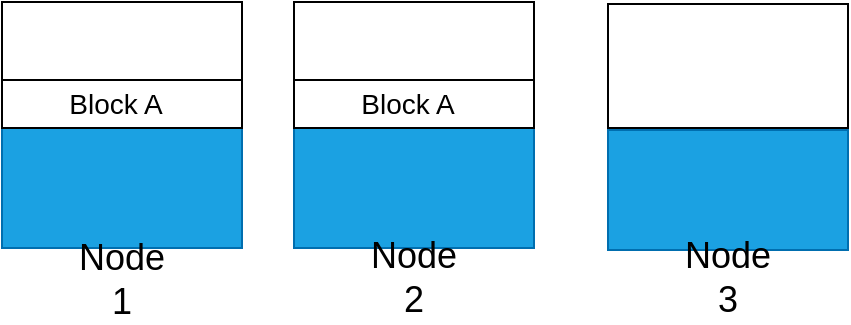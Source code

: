 <mxfile version="24.8.4">
  <diagram name="Page-1" id="PwaJWR77JtxMOgGbTjUI">
    <mxGraphModel dx="683" dy="364" grid="0" gridSize="10" guides="1" tooltips="1" connect="1" arrows="1" fold="1" page="1" pageScale="1" pageWidth="827" pageHeight="1169" math="0" shadow="0">
      <root>
        <mxCell id="0" />
        <mxCell id="1" parent="0" />
        <mxCell id="Q_q-nqVwxrKZ54m64pVc-35" value="" style="group" vertex="1" connectable="0" parent="1">
          <mxGeometry x="67" y="99" width="120" height="123" as="geometry" />
        </mxCell>
        <mxCell id="Q_q-nqVwxrKZ54m64pVc-26" value="" style="rounded=0;whiteSpace=wrap;html=1;fillColor=#1ba1e2;strokeColor=#006EAF;fontColor=#ffffff;" vertex="1" parent="Q_q-nqVwxrKZ54m64pVc-35">
          <mxGeometry y="63" width="120" height="60" as="geometry" />
        </mxCell>
        <mxCell id="Q_q-nqVwxrKZ54m64pVc-28" value="" style="rounded=0;whiteSpace=wrap;html=1;" vertex="1" parent="Q_q-nqVwxrKZ54m64pVc-35">
          <mxGeometry y="39" width="120" height="24" as="geometry" />
        </mxCell>
        <mxCell id="Q_q-nqVwxrKZ54m64pVc-29" value="" style="rounded=0;whiteSpace=wrap;html=1;" vertex="1" parent="Q_q-nqVwxrKZ54m64pVc-35">
          <mxGeometry width="120" height="39" as="geometry" />
        </mxCell>
        <mxCell id="Q_q-nqVwxrKZ54m64pVc-30" value="&lt;font style=&quot;font-size: 14px;&quot;&gt;Block A&lt;/font&gt;" style="text;html=1;align=center;verticalAlign=middle;whiteSpace=wrap;rounded=0;" vertex="1" parent="Q_q-nqVwxrKZ54m64pVc-35">
          <mxGeometry x="27" y="36" width="60" height="30" as="geometry" />
        </mxCell>
        <mxCell id="Q_q-nqVwxrKZ54m64pVc-36" value="" style="group" vertex="1" connectable="0" parent="1">
          <mxGeometry x="213" y="99" width="120" height="123" as="geometry" />
        </mxCell>
        <mxCell id="Q_q-nqVwxrKZ54m64pVc-37" value="" style="rounded=0;whiteSpace=wrap;html=1;fillColor=#1ba1e2;strokeColor=#006EAF;fontColor=#ffffff;" vertex="1" parent="Q_q-nqVwxrKZ54m64pVc-36">
          <mxGeometry y="63" width="120" height="60" as="geometry" />
        </mxCell>
        <mxCell id="Q_q-nqVwxrKZ54m64pVc-38" value="" style="rounded=0;whiteSpace=wrap;html=1;" vertex="1" parent="Q_q-nqVwxrKZ54m64pVc-36">
          <mxGeometry y="39" width="120" height="24" as="geometry" />
        </mxCell>
        <mxCell id="Q_q-nqVwxrKZ54m64pVc-39" value="" style="rounded=0;whiteSpace=wrap;html=1;" vertex="1" parent="Q_q-nqVwxrKZ54m64pVc-36">
          <mxGeometry width="120" height="39" as="geometry" />
        </mxCell>
        <mxCell id="Q_q-nqVwxrKZ54m64pVc-40" value="&lt;font style=&quot;font-size: 14px;&quot;&gt;Block A&lt;/font&gt;" style="text;html=1;align=center;verticalAlign=middle;whiteSpace=wrap;rounded=0;" vertex="1" parent="Q_q-nqVwxrKZ54m64pVc-36">
          <mxGeometry x="27" y="36" width="60" height="30" as="geometry" />
        </mxCell>
        <mxCell id="Q_q-nqVwxrKZ54m64pVc-42" value="" style="rounded=0;whiteSpace=wrap;html=1;fillColor=#1ba1e2;strokeColor=#006EAF;fontColor=#ffffff;" vertex="1" parent="1">
          <mxGeometry x="370" y="163" width="120" height="60" as="geometry" />
        </mxCell>
        <mxCell id="Q_q-nqVwxrKZ54m64pVc-44" value="" style="rounded=0;whiteSpace=wrap;html=1;" vertex="1" parent="1">
          <mxGeometry x="370" y="100" width="120" height="62" as="geometry" />
        </mxCell>
        <mxCell id="Q_q-nqVwxrKZ54m64pVc-47" value="&lt;font style=&quot;font-size: 18px;&quot;&gt;Node 1&lt;/font&gt;" style="text;html=1;align=center;verticalAlign=middle;whiteSpace=wrap;rounded=0;" vertex="1" parent="1">
          <mxGeometry x="97" y="223" width="60" height="30" as="geometry" />
        </mxCell>
        <mxCell id="Q_q-nqVwxrKZ54m64pVc-48" value="&lt;font style=&quot;font-size: 18px;&quot;&gt;Node 2&lt;/font&gt;" style="text;html=1;align=center;verticalAlign=middle;whiteSpace=wrap;rounded=0;" vertex="1" parent="1">
          <mxGeometry x="243" y="222" width="60" height="30" as="geometry" />
        </mxCell>
        <mxCell id="Q_q-nqVwxrKZ54m64pVc-49" value="&lt;font style=&quot;font-size: 18px;&quot;&gt;Node 3&lt;/font&gt;" style="text;html=1;align=center;verticalAlign=middle;whiteSpace=wrap;rounded=0;" vertex="1" parent="1">
          <mxGeometry x="400" y="222" width="60" height="30" as="geometry" />
        </mxCell>
      </root>
    </mxGraphModel>
  </diagram>
</mxfile>
